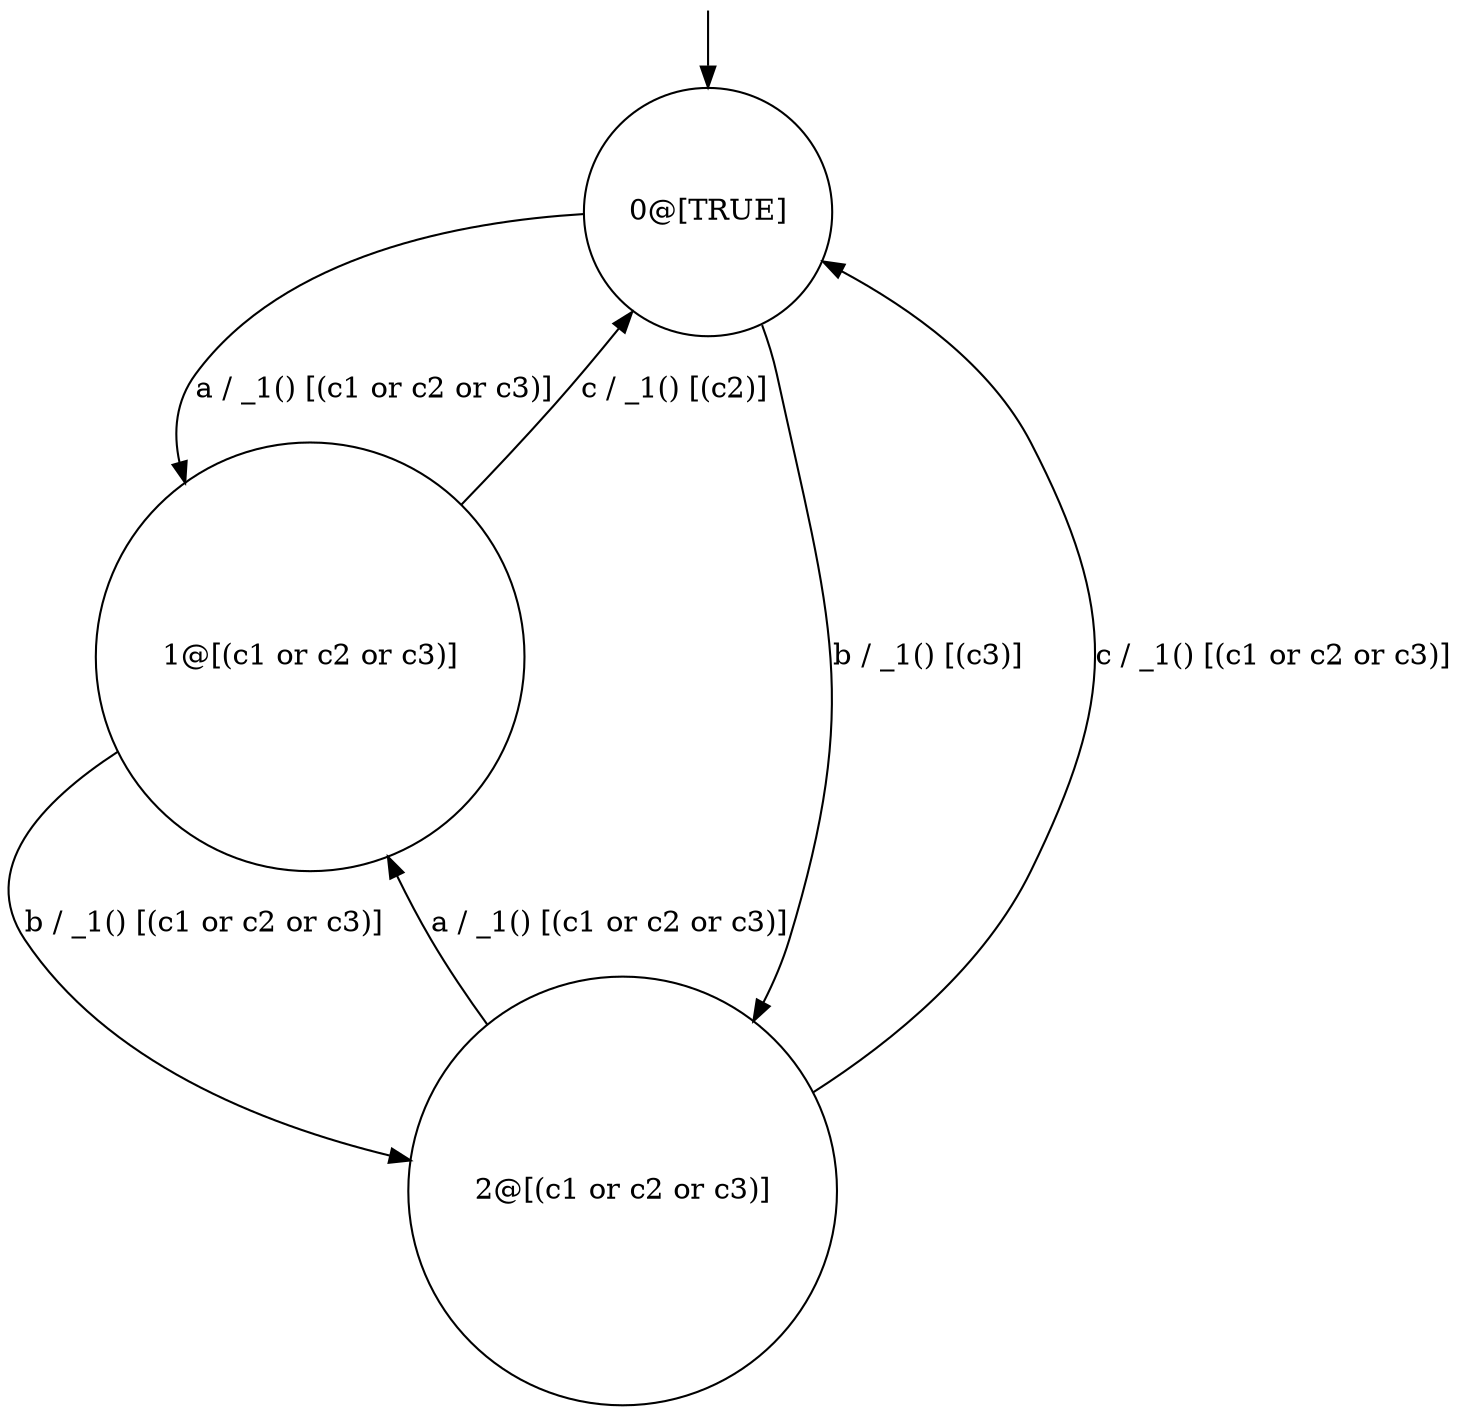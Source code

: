 digraph g {
	edge [lblstyle="above, sloped"];
	s0 [shape="circle" label="0@[TRUE]"];
	s1 [shape="circle" label="1@[(c1 or c2 or c3)]"];
	s2 [shape="circle" label="2@[(c1 or c2 or c3)]"];
	s0 -> s1 [label="a / _1() [(c1 or c2 or c3)]"];
	s0 -> s2 [label="b / _1() [(c3)]"];
	s1 -> s2 [label="b / _1() [(c1 or c2 or c3)]"];
	s1 -> s0 [label="c / _1() [(c2)]"];
	s2 -> s1 [label="a / _1() [(c1 or c2 or c3)]"];
	s2 -> s0 [label="c / _1() [(c1 or c2 or c3)]"];
	__start0 [label="" shape="none" width="0" height="0"];
	__start0 -> s0;
}